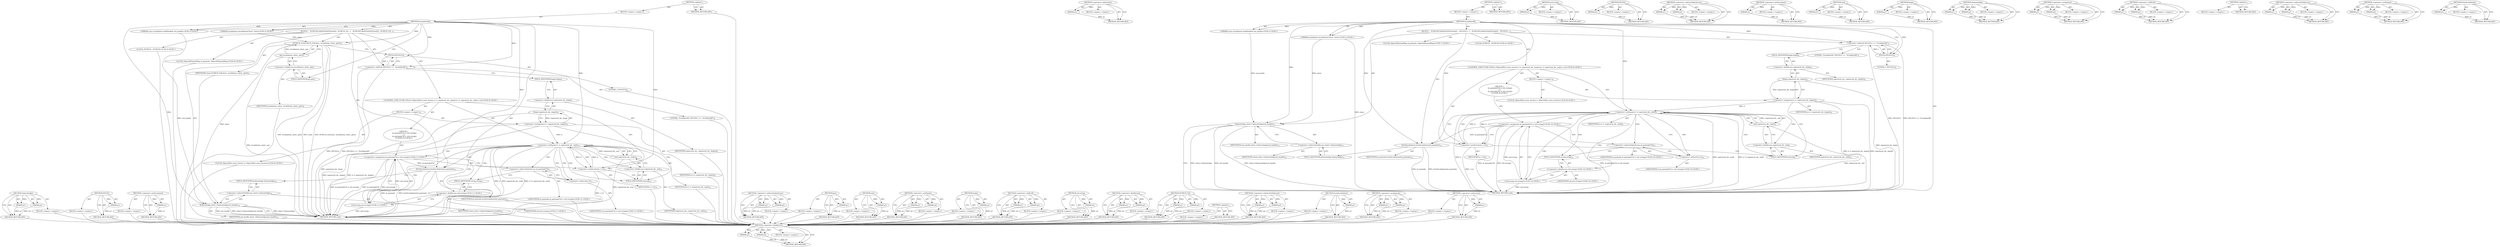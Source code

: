 digraph "&lt;operator&gt;.indirection" {
vulnerable_99 [label=<(METHOD,&lt;operator&gt;.fieldAccess)>];
vulnerable_100 [label=<(PARAM,p1)>];
vulnerable_101 [label=<(PARAM,p2)>];
vulnerable_102 [label=<(BLOCK,&lt;empty&gt;,&lt;empty&gt;)>];
vulnerable_103 [label=<(METHOD_RETURN,ANY)>];
vulnerable_122 [label=<(METHOD,&lt;operator&gt;.indirection)>];
vulnerable_123 [label=<(PARAM,p1)>];
vulnerable_124 [label=<(BLOCK,&lt;empty&gt;,&lt;empty&gt;)>];
vulnerable_125 [label=<(METHOD_RETURN,ANY)>];
vulnerable_6 [label=<(METHOD,&lt;global&gt;)<SUB>1</SUB>>];
vulnerable_7 [label=<(BLOCK,&lt;empty&gt;,&lt;empty&gt;)<SUB>1</SUB>>];
vulnerable_8 [label=<(METHOD,InvalidateAll)<SUB>1</SUB>>];
vulnerable_9 [label="<(PARAM,invalidation::InvalidationClient* client)<SUB>2</SUB>>"];
vulnerable_10 [label="<(PARAM,const invalidation::AckHandle&amp; ack_handle)<SUB>3</SUB>>"];
vulnerable_11 [label=<(BLOCK,{
   DCHECK(CalledOnValidThread());
   DVLOG(1)...,{
   DCHECK(CalledOnValidThread());
   DVLOG(1)...)<SUB>3</SUB>>];
vulnerable_12 [label="<(LOCAL,DCHECK : DCHECK)<SUB>4</SUB>>"];
vulnerable_13 [label=<(&lt;operator&gt;.shiftLeft,DVLOG(1) &lt;&lt; &quot;InvalidateAll&quot;)<SUB>5</SUB>>];
vulnerable_14 [label=<(DVLOG,DVLOG(1))<SUB>5</SUB>>];
vulnerable_15 [label=<(LITERAL,1,DVLOG(1))<SUB>5</SUB>>];
vulnerable_16 [label=<(LITERAL,&quot;InvalidateAll&quot;,DVLOG(1) &lt;&lt; &quot;InvalidateAll&quot;)<SUB>5</SUB>>];
vulnerable_17 [label="<(LOCAL,ObjectIdPayloadMap id_payloads: ObjectIdPayloadMap)<SUB>7</SUB>>"];
vulnerable_18 [label="<(CONTROL_STRUCTURE,FOR,for (ObjectIdSet::const_iterator it = registered_ids_.begin();it != registered_ids_.end();++it))<SUB>8</SUB>>"];
vulnerable_19 [label=<(BLOCK,&lt;empty&gt;,&lt;empty&gt;)<SUB>8</SUB>>];
vulnerable_20 [label="<(LOCAL,ObjectIdSet.const_iterator it: ObjectIdSet.const_iterator)<SUB>8</SUB>>"];
vulnerable_21 [label=<(&lt;operator&gt;.assignment,it = registered_ids_.begin())<SUB>8</SUB>>];
vulnerable_22 [label=<(IDENTIFIER,it,it = registered_ids_.begin())<SUB>8</SUB>>];
vulnerable_23 [label=<(begin,registered_ids_.begin())<SUB>8</SUB>>];
vulnerable_24 [label=<(&lt;operator&gt;.fieldAccess,registered_ids_.begin)<SUB>8</SUB>>];
vulnerable_25 [label=<(IDENTIFIER,registered_ids_,registered_ids_.begin())<SUB>8</SUB>>];
vulnerable_26 [label=<(FIELD_IDENTIFIER,begin,begin)<SUB>8</SUB>>];
vulnerable_27 [label=<(&lt;operator&gt;.notEquals,it != registered_ids_.end())<SUB>9</SUB>>];
vulnerable_28 [label=<(IDENTIFIER,it,it != registered_ids_.end())<SUB>9</SUB>>];
vulnerable_29 [label=<(end,registered_ids_.end())<SUB>9</SUB>>];
vulnerable_30 [label=<(&lt;operator&gt;.fieldAccess,registered_ids_.end)<SUB>9</SUB>>];
vulnerable_31 [label=<(IDENTIFIER,registered_ids_,registered_ids_.end())<SUB>9</SUB>>];
vulnerable_32 [label=<(FIELD_IDENTIFIER,end,end)<SUB>9</SUB>>];
vulnerable_33 [label=<(&lt;operator&gt;.preIncrement,++it)<SUB>9</SUB>>];
vulnerable_34 [label=<(IDENTIFIER,it,++it)<SUB>9</SUB>>];
vulnerable_35 [label="<(BLOCK,{
    id_payloads[*it] = std::string();
  },{
    id_payloads[*it] = std::string();
  })<SUB>9</SUB>>"];
vulnerable_36 [label="<(&lt;operator&gt;.assignment,id_payloads[*it] = std::string())<SUB>10</SUB>>"];
vulnerable_37 [label=<(&lt;operator&gt;.indirectIndexAccess,id_payloads[*it])<SUB>10</SUB>>];
vulnerable_38 [label="<(IDENTIFIER,id_payloads,id_payloads[*it] = std::string())<SUB>10</SUB>>"];
vulnerable_39 [label=<(&lt;operator&gt;.indirection,*it)<SUB>10</SUB>>];
vulnerable_40 [label="<(IDENTIFIER,it,id_payloads[*it] = std::string())<SUB>10</SUB>>"];
vulnerable_41 [label="<(std.string,std::string())<SUB>10</SUB>>"];
vulnerable_42 [label="<(&lt;operator&gt;.fieldAccess,std::string)<SUB>10</SUB>>"];
vulnerable_43 [label="<(IDENTIFIER,std,std::string())<SUB>10</SUB>>"];
vulnerable_44 [label=<(FIELD_IDENTIFIER,string,string)<SUB>10</SUB>>];
vulnerable_45 [label=<(EmitInvalidation,EmitInvalidation(id_payloads))<SUB>12</SUB>>];
vulnerable_46 [label=<(IDENTIFIER,id_payloads,EmitInvalidation(id_payloads))<SUB>12</SUB>>];
vulnerable_47 [label=<(Acknowledge,client-&gt;Acknowledge(ack_handle))<SUB>13</SUB>>];
vulnerable_48 [label=<(&lt;operator&gt;.indirectFieldAccess,client-&gt;Acknowledge)<SUB>13</SUB>>];
vulnerable_49 [label=<(IDENTIFIER,client,client-&gt;Acknowledge(ack_handle))<SUB>13</SUB>>];
vulnerable_50 [label=<(FIELD_IDENTIFIER,Acknowledge,Acknowledge)<SUB>13</SUB>>];
vulnerable_51 [label=<(IDENTIFIER,ack_handle,client-&gt;Acknowledge(ack_handle))<SUB>13</SUB>>];
vulnerable_52 [label=<(METHOD_RETURN,void)<SUB>1</SUB>>];
vulnerable_54 [label=<(METHOD_RETURN,ANY)<SUB>1</SUB>>];
vulnerable_126 [label=<(METHOD,std.string)>];
vulnerable_127 [label=<(PARAM,p1)>];
vulnerable_128 [label=<(BLOCK,&lt;empty&gt;,&lt;empty&gt;)>];
vulnerable_129 [label=<(METHOD_RETURN,ANY)>];
vulnerable_86 [label=<(METHOD,DVLOG)>];
vulnerable_87 [label=<(PARAM,p1)>];
vulnerable_88 [label=<(BLOCK,&lt;empty&gt;,&lt;empty&gt;)>];
vulnerable_89 [label=<(METHOD_RETURN,ANY)>];
vulnerable_117 [label=<(METHOD,&lt;operator&gt;.indirectIndexAccess)>];
vulnerable_118 [label=<(PARAM,p1)>];
vulnerable_119 [label=<(PARAM,p2)>];
vulnerable_120 [label=<(BLOCK,&lt;empty&gt;,&lt;empty&gt;)>];
vulnerable_121 [label=<(METHOD_RETURN,ANY)>];
vulnerable_113 [label=<(METHOD,&lt;operator&gt;.preIncrement)>];
vulnerable_114 [label=<(PARAM,p1)>];
vulnerable_115 [label=<(BLOCK,&lt;empty&gt;,&lt;empty&gt;)>];
vulnerable_116 [label=<(METHOD_RETURN,ANY)>];
vulnerable_109 [label=<(METHOD,end)>];
vulnerable_110 [label=<(PARAM,p1)>];
vulnerable_111 [label=<(BLOCK,&lt;empty&gt;,&lt;empty&gt;)>];
vulnerable_112 [label=<(METHOD_RETURN,ANY)>];
vulnerable_95 [label=<(METHOD,begin)>];
vulnerable_96 [label=<(PARAM,p1)>];
vulnerable_97 [label=<(BLOCK,&lt;empty&gt;,&lt;empty&gt;)>];
vulnerable_98 [label=<(METHOD_RETURN,ANY)>];
vulnerable_134 [label=<(METHOD,Acknowledge)>];
vulnerable_135 [label=<(PARAM,p1)>];
vulnerable_136 [label=<(PARAM,p2)>];
vulnerable_137 [label=<(BLOCK,&lt;empty&gt;,&lt;empty&gt;)>];
vulnerable_138 [label=<(METHOD_RETURN,ANY)>];
vulnerable_90 [label=<(METHOD,&lt;operator&gt;.assignment)>];
vulnerable_91 [label=<(PARAM,p1)>];
vulnerable_92 [label=<(PARAM,p2)>];
vulnerable_93 [label=<(BLOCK,&lt;empty&gt;,&lt;empty&gt;)>];
vulnerable_94 [label=<(METHOD_RETURN,ANY)>];
vulnerable_81 [label=<(METHOD,&lt;operator&gt;.shiftLeft)>];
vulnerable_82 [label=<(PARAM,p1)>];
vulnerable_83 [label=<(PARAM,p2)>];
vulnerable_84 [label=<(BLOCK,&lt;empty&gt;,&lt;empty&gt;)>];
vulnerable_85 [label=<(METHOD_RETURN,ANY)>];
vulnerable_75 [label=<(METHOD,&lt;global&gt;)<SUB>1</SUB>>];
vulnerable_76 [label=<(BLOCK,&lt;empty&gt;,&lt;empty&gt;)>];
vulnerable_77 [label=<(METHOD_RETURN,ANY)>];
vulnerable_139 [label=<(METHOD,&lt;operator&gt;.indirectFieldAccess)>];
vulnerable_140 [label=<(PARAM,p1)>];
vulnerable_141 [label=<(PARAM,p2)>];
vulnerable_142 [label=<(BLOCK,&lt;empty&gt;,&lt;empty&gt;)>];
vulnerable_143 [label=<(METHOD_RETURN,ANY)>];
vulnerable_104 [label=<(METHOD,&lt;operator&gt;.notEquals)>];
vulnerable_105 [label=<(PARAM,p1)>];
vulnerable_106 [label=<(PARAM,p2)>];
vulnerable_107 [label=<(BLOCK,&lt;empty&gt;,&lt;empty&gt;)>];
vulnerable_108 [label=<(METHOD_RETURN,ANY)>];
vulnerable_130 [label=<(METHOD,EmitInvalidation)>];
vulnerable_131 [label=<(PARAM,p1)>];
vulnerable_132 [label=<(BLOCK,&lt;empty&gt;,&lt;empty&gt;)>];
vulnerable_133 [label=<(METHOD_RETURN,ANY)>];
fixed_149 [label=<(METHOD,Acknowledge)>];
fixed_150 [label=<(PARAM,p1)>];
fixed_151 [label=<(PARAM,p2)>];
fixed_152 [label=<(BLOCK,&lt;empty&gt;,&lt;empty&gt;)>];
fixed_153 [label=<(METHOD_RETURN,ANY)>];
fixed_106 [label=<(METHOD,DVLOG)>];
fixed_107 [label=<(PARAM,p1)>];
fixed_108 [label=<(BLOCK,&lt;empty&gt;,&lt;empty&gt;)>];
fixed_109 [label=<(METHOD_RETURN,ANY)>];
fixed_128 [label=<(METHOD,&lt;operator&gt;.preIncrement)>];
fixed_129 [label=<(PARAM,p1)>];
fixed_130 [label=<(BLOCK,&lt;empty&gt;,&lt;empty&gt;)>];
fixed_131 [label=<(METHOD_RETURN,ANY)>];
fixed_6 [label=<(METHOD,&lt;global&gt;)<SUB>1</SUB>>];
fixed_7 [label=<(BLOCK,&lt;empty&gt;,&lt;empty&gt;)<SUB>1</SUB>>];
fixed_8 [label=<(METHOD,InvalidateAll)<SUB>1</SUB>>];
fixed_9 [label="<(PARAM,invalidation::InvalidationClient* client)<SUB>2</SUB>>"];
fixed_10 [label="<(PARAM,const invalidation::AckHandle&amp; ack_handle)<SUB>3</SUB>>"];
fixed_11 [label=<(BLOCK,{
   DCHECK(CalledOnValidThread());
  DCHECK_EQ...,{
   DCHECK(CalledOnValidThread());
  DCHECK_EQ...)<SUB>3</SUB>>];
fixed_12 [label="<(LOCAL,DCHECK : DCHECK)<SUB>4</SUB>>"];
fixed_13 [label=<(DCHECK_EQ,DCHECK_EQ(client, invalidation_client_.get()))<SUB>5</SUB>>];
fixed_14 [label=<(IDENTIFIER,client,DCHECK_EQ(client, invalidation_client_.get()))<SUB>5</SUB>>];
fixed_15 [label=<(get,invalidation_client_.get())<SUB>5</SUB>>];
fixed_16 [label=<(&lt;operator&gt;.fieldAccess,invalidation_client_.get)<SUB>5</SUB>>];
fixed_17 [label=<(IDENTIFIER,invalidation_client_,invalidation_client_.get())<SUB>5</SUB>>];
fixed_18 [label=<(FIELD_IDENTIFIER,get,get)<SUB>5</SUB>>];
fixed_19 [label=<(&lt;operator&gt;.shiftLeft,DVLOG(1) &lt;&lt; &quot;InvalidateAll&quot;)<SUB>6</SUB>>];
fixed_20 [label=<(DVLOG,DVLOG(1))<SUB>6</SUB>>];
fixed_21 [label=<(LITERAL,1,DVLOG(1))<SUB>6</SUB>>];
fixed_22 [label=<(LITERAL,&quot;InvalidateAll&quot;,DVLOG(1) &lt;&lt; &quot;InvalidateAll&quot;)<SUB>6</SUB>>];
fixed_23 [label="<(LOCAL,ObjectIdPayloadMap id_payloads: ObjectIdPayloadMap)<SUB>8</SUB>>"];
fixed_24 [label="<(CONTROL_STRUCTURE,FOR,for (ObjectIdSet::const_iterator it = registered_ids_.begin();it != registered_ids_.end();++it))<SUB>9</SUB>>"];
fixed_25 [label=<(BLOCK,&lt;empty&gt;,&lt;empty&gt;)<SUB>9</SUB>>];
fixed_26 [label="<(LOCAL,ObjectIdSet.const_iterator it: ObjectIdSet.const_iterator)<SUB>9</SUB>>"];
fixed_27 [label=<(&lt;operator&gt;.assignment,it = registered_ids_.begin())<SUB>9</SUB>>];
fixed_28 [label=<(IDENTIFIER,it,it = registered_ids_.begin())<SUB>9</SUB>>];
fixed_29 [label=<(begin,registered_ids_.begin())<SUB>9</SUB>>];
fixed_30 [label=<(&lt;operator&gt;.fieldAccess,registered_ids_.begin)<SUB>9</SUB>>];
fixed_31 [label=<(IDENTIFIER,registered_ids_,registered_ids_.begin())<SUB>9</SUB>>];
fixed_32 [label=<(FIELD_IDENTIFIER,begin,begin)<SUB>9</SUB>>];
fixed_33 [label=<(&lt;operator&gt;.notEquals,it != registered_ids_.end())<SUB>10</SUB>>];
fixed_34 [label=<(IDENTIFIER,it,it != registered_ids_.end())<SUB>10</SUB>>];
fixed_35 [label=<(end,registered_ids_.end())<SUB>10</SUB>>];
fixed_36 [label=<(&lt;operator&gt;.fieldAccess,registered_ids_.end)<SUB>10</SUB>>];
fixed_37 [label=<(IDENTIFIER,registered_ids_,registered_ids_.end())<SUB>10</SUB>>];
fixed_38 [label=<(FIELD_IDENTIFIER,end,end)<SUB>10</SUB>>];
fixed_39 [label=<(&lt;operator&gt;.preIncrement,++it)<SUB>10</SUB>>];
fixed_40 [label=<(IDENTIFIER,it,++it)<SUB>10</SUB>>];
fixed_41 [label="<(BLOCK,{
    id_payloads[*it] = std::string();
  },{
    id_payloads[*it] = std::string();
  })<SUB>10</SUB>>"];
fixed_42 [label="<(&lt;operator&gt;.assignment,id_payloads[*it] = std::string())<SUB>11</SUB>>"];
fixed_43 [label=<(&lt;operator&gt;.indirectIndexAccess,id_payloads[*it])<SUB>11</SUB>>];
fixed_44 [label="<(IDENTIFIER,id_payloads,id_payloads[*it] = std::string())<SUB>11</SUB>>"];
fixed_45 [label=<(&lt;operator&gt;.indirection,*it)<SUB>11</SUB>>];
fixed_46 [label="<(IDENTIFIER,it,id_payloads[*it] = std::string())<SUB>11</SUB>>"];
fixed_47 [label="<(std.string,std::string())<SUB>11</SUB>>"];
fixed_48 [label="<(&lt;operator&gt;.fieldAccess,std::string)<SUB>11</SUB>>"];
fixed_49 [label="<(IDENTIFIER,std,std::string())<SUB>11</SUB>>"];
fixed_50 [label=<(FIELD_IDENTIFIER,string,string)<SUB>11</SUB>>];
fixed_51 [label=<(EmitInvalidation,EmitInvalidation(id_payloads))<SUB>13</SUB>>];
fixed_52 [label=<(IDENTIFIER,id_payloads,EmitInvalidation(id_payloads))<SUB>13</SUB>>];
fixed_53 [label=<(Acknowledge,client-&gt;Acknowledge(ack_handle))<SUB>14</SUB>>];
fixed_54 [label=<(&lt;operator&gt;.indirectFieldAccess,client-&gt;Acknowledge)<SUB>14</SUB>>];
fixed_55 [label=<(IDENTIFIER,client,client-&gt;Acknowledge(ack_handle))<SUB>14</SUB>>];
fixed_56 [label=<(FIELD_IDENTIFIER,Acknowledge,Acknowledge)<SUB>14</SUB>>];
fixed_57 [label=<(IDENTIFIER,ack_handle,client-&gt;Acknowledge(ack_handle))<SUB>14</SUB>>];
fixed_58 [label=<(METHOD_RETURN,void)<SUB>1</SUB>>];
fixed_60 [label=<(METHOD_RETURN,ANY)<SUB>1</SUB>>];
fixed_132 [label=<(METHOD,&lt;operator&gt;.indirectIndexAccess)>];
fixed_133 [label=<(PARAM,p1)>];
fixed_134 [label=<(PARAM,p2)>];
fixed_135 [label=<(BLOCK,&lt;empty&gt;,&lt;empty&gt;)>];
fixed_136 [label=<(METHOD_RETURN,ANY)>];
fixed_92 [label=<(METHOD,get)>];
fixed_93 [label=<(PARAM,p1)>];
fixed_94 [label=<(BLOCK,&lt;empty&gt;,&lt;empty&gt;)>];
fixed_95 [label=<(METHOD_RETURN,ANY)>];
fixed_124 [label=<(METHOD,end)>];
fixed_125 [label=<(PARAM,p1)>];
fixed_126 [label=<(BLOCK,&lt;empty&gt;,&lt;empty&gt;)>];
fixed_127 [label=<(METHOD_RETURN,ANY)>];
fixed_119 [label=<(METHOD,&lt;operator&gt;.notEquals)>];
fixed_120 [label=<(PARAM,p1)>];
fixed_121 [label=<(PARAM,p2)>];
fixed_122 [label=<(BLOCK,&lt;empty&gt;,&lt;empty&gt;)>];
fixed_123 [label=<(METHOD_RETURN,ANY)>];
fixed_115 [label=<(METHOD,begin)>];
fixed_116 [label=<(PARAM,p1)>];
fixed_117 [label=<(BLOCK,&lt;empty&gt;,&lt;empty&gt;)>];
fixed_118 [label=<(METHOD_RETURN,ANY)>];
fixed_101 [label=<(METHOD,&lt;operator&gt;.shiftLeft)>];
fixed_102 [label=<(PARAM,p1)>];
fixed_103 [label=<(PARAM,p2)>];
fixed_104 [label=<(BLOCK,&lt;empty&gt;,&lt;empty&gt;)>];
fixed_105 [label=<(METHOD_RETURN,ANY)>];
fixed_141 [label=<(METHOD,std.string)>];
fixed_142 [label=<(PARAM,p1)>];
fixed_143 [label=<(BLOCK,&lt;empty&gt;,&lt;empty&gt;)>];
fixed_144 [label=<(METHOD_RETURN,ANY)>];
fixed_96 [label=<(METHOD,&lt;operator&gt;.fieldAccess)>];
fixed_97 [label=<(PARAM,p1)>];
fixed_98 [label=<(PARAM,p2)>];
fixed_99 [label=<(BLOCK,&lt;empty&gt;,&lt;empty&gt;)>];
fixed_100 [label=<(METHOD_RETURN,ANY)>];
fixed_87 [label=<(METHOD,DCHECK_EQ)>];
fixed_88 [label=<(PARAM,p1)>];
fixed_89 [label=<(PARAM,p2)>];
fixed_90 [label=<(BLOCK,&lt;empty&gt;,&lt;empty&gt;)>];
fixed_91 [label=<(METHOD_RETURN,ANY)>];
fixed_81 [label=<(METHOD,&lt;global&gt;)<SUB>1</SUB>>];
fixed_82 [label=<(BLOCK,&lt;empty&gt;,&lt;empty&gt;)>];
fixed_83 [label=<(METHOD_RETURN,ANY)>];
fixed_154 [label=<(METHOD,&lt;operator&gt;.indirectFieldAccess)>];
fixed_155 [label=<(PARAM,p1)>];
fixed_156 [label=<(PARAM,p2)>];
fixed_157 [label=<(BLOCK,&lt;empty&gt;,&lt;empty&gt;)>];
fixed_158 [label=<(METHOD_RETURN,ANY)>];
fixed_145 [label=<(METHOD,EmitInvalidation)>];
fixed_146 [label=<(PARAM,p1)>];
fixed_147 [label=<(BLOCK,&lt;empty&gt;,&lt;empty&gt;)>];
fixed_148 [label=<(METHOD_RETURN,ANY)>];
fixed_110 [label=<(METHOD,&lt;operator&gt;.assignment)>];
fixed_111 [label=<(PARAM,p1)>];
fixed_112 [label=<(PARAM,p2)>];
fixed_113 [label=<(BLOCK,&lt;empty&gt;,&lt;empty&gt;)>];
fixed_114 [label=<(METHOD_RETURN,ANY)>];
fixed_137 [label=<(METHOD,&lt;operator&gt;.indirection)>];
fixed_138 [label=<(PARAM,p1)>];
fixed_139 [label=<(BLOCK,&lt;empty&gt;,&lt;empty&gt;)>];
fixed_140 [label=<(METHOD_RETURN,ANY)>];
vulnerable_99 -> vulnerable_100  [key=0, label="AST: "];
vulnerable_99 -> vulnerable_100  [key=1, label="DDG: "];
vulnerable_99 -> vulnerable_102  [key=0, label="AST: "];
vulnerable_99 -> vulnerable_101  [key=0, label="AST: "];
vulnerable_99 -> vulnerable_101  [key=1, label="DDG: "];
vulnerable_99 -> vulnerable_103  [key=0, label="AST: "];
vulnerable_99 -> vulnerable_103  [key=1, label="CFG: "];
vulnerable_100 -> vulnerable_103  [key=0, label="DDG: p1"];
vulnerable_101 -> vulnerable_103  [key=0, label="DDG: p2"];
vulnerable_122 -> vulnerable_123  [key=0, label="AST: "];
vulnerable_122 -> vulnerable_123  [key=1, label="DDG: "];
vulnerable_122 -> vulnerable_124  [key=0, label="AST: "];
vulnerable_122 -> vulnerable_125  [key=0, label="AST: "];
vulnerable_122 -> vulnerable_125  [key=1, label="CFG: "];
vulnerable_123 -> vulnerable_125  [key=0, label="DDG: p1"];
vulnerable_6 -> vulnerable_7  [key=0, label="AST: "];
vulnerable_6 -> vulnerable_54  [key=0, label="AST: "];
vulnerable_6 -> vulnerable_54  [key=1, label="CFG: "];
vulnerable_7 -> vulnerable_8  [key=0, label="AST: "];
vulnerable_8 -> vulnerable_9  [key=0, label="AST: "];
vulnerable_8 -> vulnerable_9  [key=1, label="DDG: "];
vulnerable_8 -> vulnerable_10  [key=0, label="AST: "];
vulnerable_8 -> vulnerable_10  [key=1, label="DDG: "];
vulnerable_8 -> vulnerable_11  [key=0, label="AST: "];
vulnerable_8 -> vulnerable_52  [key=0, label="AST: "];
vulnerable_8 -> vulnerable_14  [key=0, label="CFG: "];
vulnerable_8 -> vulnerable_14  [key=1, label="DDG: "];
vulnerable_8 -> vulnerable_13  [key=0, label="DDG: "];
vulnerable_8 -> vulnerable_45  [key=0, label="DDG: "];
vulnerable_8 -> vulnerable_47  [key=0, label="DDG: "];
vulnerable_8 -> vulnerable_27  [key=0, label="DDG: "];
vulnerable_8 -> vulnerable_33  [key=0, label="DDG: "];
vulnerable_9 -> vulnerable_52  [key=0, label="DDG: client"];
vulnerable_9 -> vulnerable_47  [key=0, label="DDG: client"];
vulnerable_10 -> vulnerable_47  [key=0, label="DDG: ack_handle"];
vulnerable_11 -> vulnerable_12  [key=0, label="AST: "];
vulnerable_11 -> vulnerable_13  [key=0, label="AST: "];
vulnerable_11 -> vulnerable_17  [key=0, label="AST: "];
vulnerable_11 -> vulnerable_18  [key=0, label="AST: "];
vulnerable_11 -> vulnerable_45  [key=0, label="AST: "];
vulnerable_11 -> vulnerable_47  [key=0, label="AST: "];
vulnerable_13 -> vulnerable_14  [key=0, label="AST: "];
vulnerable_13 -> vulnerable_16  [key=0, label="AST: "];
vulnerable_13 -> vulnerable_26  [key=0, label="CFG: "];
vulnerable_13 -> vulnerable_52  [key=0, label="DDG: DVLOG(1)"];
vulnerable_13 -> vulnerable_52  [key=1, label="DDG: DVLOG(1) &lt;&lt; &quot;InvalidateAll&quot;"];
vulnerable_14 -> vulnerable_15  [key=0, label="AST: "];
vulnerable_14 -> vulnerable_13  [key=0, label="CFG: "];
vulnerable_14 -> vulnerable_13  [key=1, label="DDG: 1"];
vulnerable_18 -> vulnerable_19  [key=0, label="AST: "];
vulnerable_18 -> vulnerable_27  [key=0, label="AST: "];
vulnerable_18 -> vulnerable_33  [key=0, label="AST: "];
vulnerable_18 -> vulnerable_35  [key=0, label="AST: "];
vulnerable_19 -> vulnerable_20  [key=0, label="AST: "];
vulnerable_19 -> vulnerable_21  [key=0, label="AST: "];
vulnerable_21 -> vulnerable_22  [key=0, label="AST: "];
vulnerable_21 -> vulnerable_23  [key=0, label="AST: "];
vulnerable_21 -> vulnerable_32  [key=0, label="CFG: "];
vulnerable_21 -> vulnerable_52  [key=0, label="DDG: registered_ids_.begin()"];
vulnerable_21 -> vulnerable_52  [key=1, label="DDG: it = registered_ids_.begin()"];
vulnerable_21 -> vulnerable_27  [key=0, label="DDG: it"];
vulnerable_23 -> vulnerable_24  [key=0, label="AST: "];
vulnerable_23 -> vulnerable_21  [key=0, label="CFG: "];
vulnerable_23 -> vulnerable_21  [key=1, label="DDG: registered_ids_.begin"];
vulnerable_23 -> vulnerable_52  [key=0, label="DDG: registered_ids_.begin"];
vulnerable_24 -> vulnerable_25  [key=0, label="AST: "];
vulnerable_24 -> vulnerable_26  [key=0, label="AST: "];
vulnerable_24 -> vulnerable_23  [key=0, label="CFG: "];
vulnerable_26 -> vulnerable_24  [key=0, label="CFG: "];
vulnerable_27 -> vulnerable_28  [key=0, label="AST: "];
vulnerable_27 -> vulnerable_29  [key=0, label="AST: "];
vulnerable_27 -> vulnerable_29  [key=1, label="CDG: "];
vulnerable_27 -> vulnerable_39  [key=0, label="CFG: "];
vulnerable_27 -> vulnerable_39  [key=1, label="CDG: "];
vulnerable_27 -> vulnerable_45  [key=0, label="CFG: "];
vulnerable_27 -> vulnerable_52  [key=0, label="DDG: it"];
vulnerable_27 -> vulnerable_52  [key=1, label="DDG: registered_ids_.end()"];
vulnerable_27 -> vulnerable_52  [key=2, label="DDG: it != registered_ids_.end()"];
vulnerable_27 -> vulnerable_33  [key=0, label="DDG: it"];
vulnerable_27 -> vulnerable_33  [key=1, label="CDG: "];
vulnerable_27 -> vulnerable_30  [key=0, label="CDG: "];
vulnerable_27 -> vulnerable_32  [key=0, label="CDG: "];
vulnerable_27 -> vulnerable_42  [key=0, label="CDG: "];
vulnerable_27 -> vulnerable_36  [key=0, label="CDG: "];
vulnerable_27 -> vulnerable_44  [key=0, label="CDG: "];
vulnerable_27 -> vulnerable_37  [key=0, label="CDG: "];
vulnerable_27 -> vulnerable_41  [key=0, label="CDG: "];
vulnerable_27 -> vulnerable_27  [key=0, label="CDG: "];
vulnerable_29 -> vulnerable_30  [key=0, label="AST: "];
vulnerable_29 -> vulnerable_27  [key=0, label="CFG: "];
vulnerable_29 -> vulnerable_27  [key=1, label="DDG: registered_ids_.end"];
vulnerable_29 -> vulnerable_52  [key=0, label="DDG: registered_ids_.end"];
vulnerable_30 -> vulnerable_31  [key=0, label="AST: "];
vulnerable_30 -> vulnerable_32  [key=0, label="AST: "];
vulnerable_30 -> vulnerable_29  [key=0, label="CFG: "];
vulnerable_32 -> vulnerable_30  [key=0, label="CFG: "];
vulnerable_33 -> vulnerable_34  [key=0, label="AST: "];
vulnerable_33 -> vulnerable_32  [key=0, label="CFG: "];
vulnerable_33 -> vulnerable_52  [key=0, label="DDG: ++it"];
vulnerable_33 -> vulnerable_27  [key=0, label="DDG: it"];
vulnerable_35 -> vulnerable_36  [key=0, label="AST: "];
vulnerable_36 -> vulnerable_37  [key=0, label="AST: "];
vulnerable_36 -> vulnerable_41  [key=0, label="AST: "];
vulnerable_36 -> vulnerable_33  [key=0, label="CFG: "];
vulnerable_36 -> vulnerable_52  [key=0, label="DDG: id_payloads[*it]"];
vulnerable_36 -> vulnerable_52  [key=1, label="DDG: std::string()"];
vulnerable_36 -> vulnerable_52  [key=2, label="DDG: id_payloads[*it] = std::string()"];
vulnerable_36 -> vulnerable_45  [key=0, label="DDG: id_payloads[*it]"];
vulnerable_37 -> vulnerable_38  [key=0, label="AST: "];
vulnerable_37 -> vulnerable_39  [key=0, label="AST: "];
vulnerable_37 -> vulnerable_44  [key=0, label="CFG: "];
vulnerable_39 -> vulnerable_40  [key=0, label="AST: "];
vulnerable_39 -> vulnerable_37  [key=0, label="CFG: "];
vulnerable_41 -> vulnerable_42  [key=0, label="AST: "];
vulnerable_41 -> vulnerable_36  [key=0, label="CFG: "];
vulnerable_41 -> vulnerable_36  [key=1, label="DDG: std::string"];
vulnerable_41 -> vulnerable_52  [key=0, label="DDG: std::string"];
vulnerable_42 -> vulnerable_43  [key=0, label="AST: "];
vulnerable_42 -> vulnerable_44  [key=0, label="AST: "];
vulnerable_42 -> vulnerable_41  [key=0, label="CFG: "];
vulnerable_44 -> vulnerable_42  [key=0, label="CFG: "];
vulnerable_45 -> vulnerable_46  [key=0, label="AST: "];
vulnerable_45 -> vulnerable_50  [key=0, label="CFG: "];
vulnerable_45 -> vulnerable_52  [key=0, label="DDG: id_payloads"];
vulnerable_45 -> vulnerable_52  [key=1, label="DDG: EmitInvalidation(id_payloads)"];
vulnerable_47 -> vulnerable_48  [key=0, label="AST: "];
vulnerable_47 -> vulnerable_51  [key=0, label="AST: "];
vulnerable_47 -> vulnerable_52  [key=0, label="CFG: "];
vulnerable_47 -> vulnerable_52  [key=1, label="DDG: client-&gt;Acknowledge"];
vulnerable_47 -> vulnerable_52  [key=2, label="DDG: ack_handle"];
vulnerable_47 -> vulnerable_52  [key=3, label="DDG: client-&gt;Acknowledge(ack_handle)"];
vulnerable_48 -> vulnerable_49  [key=0, label="AST: "];
vulnerable_48 -> vulnerable_50  [key=0, label="AST: "];
vulnerable_48 -> vulnerable_47  [key=0, label="CFG: "];
vulnerable_50 -> vulnerable_48  [key=0, label="CFG: "];
vulnerable_126 -> vulnerable_127  [key=0, label="AST: "];
vulnerable_126 -> vulnerable_127  [key=1, label="DDG: "];
vulnerable_126 -> vulnerable_128  [key=0, label="AST: "];
vulnerable_126 -> vulnerable_129  [key=0, label="AST: "];
vulnerable_126 -> vulnerable_129  [key=1, label="CFG: "];
vulnerable_127 -> vulnerable_129  [key=0, label="DDG: p1"];
vulnerable_86 -> vulnerable_87  [key=0, label="AST: "];
vulnerable_86 -> vulnerable_87  [key=1, label="DDG: "];
vulnerable_86 -> vulnerable_88  [key=0, label="AST: "];
vulnerable_86 -> vulnerable_89  [key=0, label="AST: "];
vulnerable_86 -> vulnerable_89  [key=1, label="CFG: "];
vulnerable_87 -> vulnerable_89  [key=0, label="DDG: p1"];
vulnerable_117 -> vulnerable_118  [key=0, label="AST: "];
vulnerable_117 -> vulnerable_118  [key=1, label="DDG: "];
vulnerable_117 -> vulnerable_120  [key=0, label="AST: "];
vulnerable_117 -> vulnerable_119  [key=0, label="AST: "];
vulnerable_117 -> vulnerable_119  [key=1, label="DDG: "];
vulnerable_117 -> vulnerable_121  [key=0, label="AST: "];
vulnerable_117 -> vulnerable_121  [key=1, label="CFG: "];
vulnerable_118 -> vulnerable_121  [key=0, label="DDG: p1"];
vulnerable_119 -> vulnerable_121  [key=0, label="DDG: p2"];
vulnerable_113 -> vulnerable_114  [key=0, label="AST: "];
vulnerable_113 -> vulnerable_114  [key=1, label="DDG: "];
vulnerable_113 -> vulnerable_115  [key=0, label="AST: "];
vulnerable_113 -> vulnerable_116  [key=0, label="AST: "];
vulnerable_113 -> vulnerable_116  [key=1, label="CFG: "];
vulnerable_114 -> vulnerable_116  [key=0, label="DDG: p1"];
vulnerable_109 -> vulnerable_110  [key=0, label="AST: "];
vulnerable_109 -> vulnerable_110  [key=1, label="DDG: "];
vulnerable_109 -> vulnerable_111  [key=0, label="AST: "];
vulnerable_109 -> vulnerable_112  [key=0, label="AST: "];
vulnerable_109 -> vulnerable_112  [key=1, label="CFG: "];
vulnerable_110 -> vulnerable_112  [key=0, label="DDG: p1"];
vulnerable_95 -> vulnerable_96  [key=0, label="AST: "];
vulnerable_95 -> vulnerable_96  [key=1, label="DDG: "];
vulnerable_95 -> vulnerable_97  [key=0, label="AST: "];
vulnerable_95 -> vulnerable_98  [key=0, label="AST: "];
vulnerable_95 -> vulnerable_98  [key=1, label="CFG: "];
vulnerable_96 -> vulnerable_98  [key=0, label="DDG: p1"];
vulnerable_134 -> vulnerable_135  [key=0, label="AST: "];
vulnerable_134 -> vulnerable_135  [key=1, label="DDG: "];
vulnerable_134 -> vulnerable_137  [key=0, label="AST: "];
vulnerable_134 -> vulnerable_136  [key=0, label="AST: "];
vulnerable_134 -> vulnerable_136  [key=1, label="DDG: "];
vulnerable_134 -> vulnerable_138  [key=0, label="AST: "];
vulnerable_134 -> vulnerable_138  [key=1, label="CFG: "];
vulnerable_135 -> vulnerable_138  [key=0, label="DDG: p1"];
vulnerable_136 -> vulnerable_138  [key=0, label="DDG: p2"];
vulnerable_90 -> vulnerable_91  [key=0, label="AST: "];
vulnerable_90 -> vulnerable_91  [key=1, label="DDG: "];
vulnerable_90 -> vulnerable_93  [key=0, label="AST: "];
vulnerable_90 -> vulnerable_92  [key=0, label="AST: "];
vulnerable_90 -> vulnerable_92  [key=1, label="DDG: "];
vulnerable_90 -> vulnerable_94  [key=0, label="AST: "];
vulnerable_90 -> vulnerable_94  [key=1, label="CFG: "];
vulnerable_91 -> vulnerable_94  [key=0, label="DDG: p1"];
vulnerable_92 -> vulnerable_94  [key=0, label="DDG: p2"];
vulnerable_81 -> vulnerable_82  [key=0, label="AST: "];
vulnerable_81 -> vulnerable_82  [key=1, label="DDG: "];
vulnerable_81 -> vulnerable_84  [key=0, label="AST: "];
vulnerable_81 -> vulnerable_83  [key=0, label="AST: "];
vulnerable_81 -> vulnerable_83  [key=1, label="DDG: "];
vulnerable_81 -> vulnerable_85  [key=0, label="AST: "];
vulnerable_81 -> vulnerable_85  [key=1, label="CFG: "];
vulnerable_82 -> vulnerable_85  [key=0, label="DDG: p1"];
vulnerable_83 -> vulnerable_85  [key=0, label="DDG: p2"];
vulnerable_75 -> vulnerable_76  [key=0, label="AST: "];
vulnerable_75 -> vulnerable_77  [key=0, label="AST: "];
vulnerable_75 -> vulnerable_77  [key=1, label="CFG: "];
vulnerable_139 -> vulnerable_140  [key=0, label="AST: "];
vulnerable_139 -> vulnerable_140  [key=1, label="DDG: "];
vulnerable_139 -> vulnerable_142  [key=0, label="AST: "];
vulnerable_139 -> vulnerable_141  [key=0, label="AST: "];
vulnerable_139 -> vulnerable_141  [key=1, label="DDG: "];
vulnerable_139 -> vulnerable_143  [key=0, label="AST: "];
vulnerable_139 -> vulnerable_143  [key=1, label="CFG: "];
vulnerable_140 -> vulnerable_143  [key=0, label="DDG: p1"];
vulnerable_141 -> vulnerable_143  [key=0, label="DDG: p2"];
vulnerable_104 -> vulnerable_105  [key=0, label="AST: "];
vulnerable_104 -> vulnerable_105  [key=1, label="DDG: "];
vulnerable_104 -> vulnerable_107  [key=0, label="AST: "];
vulnerable_104 -> vulnerable_106  [key=0, label="AST: "];
vulnerable_104 -> vulnerable_106  [key=1, label="DDG: "];
vulnerable_104 -> vulnerable_108  [key=0, label="AST: "];
vulnerable_104 -> vulnerable_108  [key=1, label="CFG: "];
vulnerable_105 -> vulnerable_108  [key=0, label="DDG: p1"];
vulnerable_106 -> vulnerable_108  [key=0, label="DDG: p2"];
vulnerable_130 -> vulnerable_131  [key=0, label="AST: "];
vulnerable_130 -> vulnerable_131  [key=1, label="DDG: "];
vulnerable_130 -> vulnerable_132  [key=0, label="AST: "];
vulnerable_130 -> vulnerable_133  [key=0, label="AST: "];
vulnerable_130 -> vulnerable_133  [key=1, label="CFG: "];
vulnerable_131 -> vulnerable_133  [key=0, label="DDG: p1"];
fixed_149 -> fixed_150  [key=0, label="AST: "];
fixed_149 -> fixed_150  [key=1, label="DDG: "];
fixed_149 -> fixed_152  [key=0, label="AST: "];
fixed_149 -> fixed_151  [key=0, label="AST: "];
fixed_149 -> fixed_151  [key=1, label="DDG: "];
fixed_149 -> fixed_153  [key=0, label="AST: "];
fixed_149 -> fixed_153  [key=1, label="CFG: "];
fixed_150 -> fixed_153  [key=0, label="DDG: p1"];
fixed_151 -> fixed_153  [key=0, label="DDG: p2"];
fixed_152 -> vulnerable_99  [key=0];
fixed_153 -> vulnerable_99  [key=0];
fixed_106 -> fixed_107  [key=0, label="AST: "];
fixed_106 -> fixed_107  [key=1, label="DDG: "];
fixed_106 -> fixed_108  [key=0, label="AST: "];
fixed_106 -> fixed_109  [key=0, label="AST: "];
fixed_106 -> fixed_109  [key=1, label="CFG: "];
fixed_107 -> fixed_109  [key=0, label="DDG: p1"];
fixed_108 -> vulnerable_99  [key=0];
fixed_109 -> vulnerable_99  [key=0];
fixed_128 -> fixed_129  [key=0, label="AST: "];
fixed_128 -> fixed_129  [key=1, label="DDG: "];
fixed_128 -> fixed_130  [key=0, label="AST: "];
fixed_128 -> fixed_131  [key=0, label="AST: "];
fixed_128 -> fixed_131  [key=1, label="CFG: "];
fixed_129 -> fixed_131  [key=0, label="DDG: p1"];
fixed_130 -> vulnerable_99  [key=0];
fixed_131 -> vulnerable_99  [key=0];
fixed_6 -> fixed_7  [key=0, label="AST: "];
fixed_6 -> fixed_60  [key=0, label="AST: "];
fixed_6 -> fixed_60  [key=1, label="CFG: "];
fixed_7 -> fixed_8  [key=0, label="AST: "];
fixed_8 -> fixed_9  [key=0, label="AST: "];
fixed_8 -> fixed_9  [key=1, label="DDG: "];
fixed_8 -> fixed_10  [key=0, label="AST: "];
fixed_8 -> fixed_10  [key=1, label="DDG: "];
fixed_8 -> fixed_11  [key=0, label="AST: "];
fixed_8 -> fixed_58  [key=0, label="AST: "];
fixed_8 -> fixed_18  [key=0, label="CFG: "];
fixed_8 -> fixed_13  [key=0, label="DDG: "];
fixed_8 -> fixed_19  [key=0, label="DDG: "];
fixed_8 -> fixed_51  [key=0, label="DDG: "];
fixed_8 -> fixed_53  [key=0, label="DDG: "];
fixed_8 -> fixed_20  [key=0, label="DDG: "];
fixed_8 -> fixed_33  [key=0, label="DDG: "];
fixed_8 -> fixed_39  [key=0, label="DDG: "];
fixed_9 -> fixed_13  [key=0, label="DDG: client"];
fixed_10 -> fixed_53  [key=0, label="DDG: ack_handle"];
fixed_11 -> fixed_12  [key=0, label="AST: "];
fixed_11 -> fixed_13  [key=0, label="AST: "];
fixed_11 -> fixed_19  [key=0, label="AST: "];
fixed_11 -> fixed_23  [key=0, label="AST: "];
fixed_11 -> fixed_24  [key=0, label="AST: "];
fixed_11 -> fixed_51  [key=0, label="AST: "];
fixed_11 -> fixed_53  [key=0, label="AST: "];
fixed_12 -> vulnerable_99  [key=0];
fixed_13 -> fixed_14  [key=0, label="AST: "];
fixed_13 -> fixed_15  [key=0, label="AST: "];
fixed_13 -> fixed_20  [key=0, label="CFG: "];
fixed_13 -> fixed_58  [key=0, label="DDG: client"];
fixed_13 -> fixed_58  [key=1, label="DDG: invalidation_client_.get()"];
fixed_13 -> fixed_58  [key=2, label="DDG: DCHECK_EQ(client, invalidation_client_.get())"];
fixed_13 -> fixed_53  [key=0, label="DDG: client"];
fixed_14 -> vulnerable_99  [key=0];
fixed_15 -> fixed_16  [key=0, label="AST: "];
fixed_15 -> fixed_13  [key=0, label="CFG: "];
fixed_15 -> fixed_13  [key=1, label="DDG: invalidation_client_.get"];
fixed_15 -> fixed_58  [key=0, label="DDG: invalidation_client_.get"];
fixed_16 -> fixed_17  [key=0, label="AST: "];
fixed_16 -> fixed_18  [key=0, label="AST: "];
fixed_16 -> fixed_15  [key=0, label="CFG: "];
fixed_17 -> vulnerable_99  [key=0];
fixed_18 -> fixed_16  [key=0, label="CFG: "];
fixed_19 -> fixed_20  [key=0, label="AST: "];
fixed_19 -> fixed_22  [key=0, label="AST: "];
fixed_19 -> fixed_32  [key=0, label="CFG: "];
fixed_19 -> fixed_58  [key=0, label="DDG: DVLOG(1)"];
fixed_19 -> fixed_58  [key=1, label="DDG: DVLOG(1) &lt;&lt; &quot;InvalidateAll&quot;"];
fixed_20 -> fixed_21  [key=0, label="AST: "];
fixed_20 -> fixed_19  [key=0, label="CFG: "];
fixed_20 -> fixed_19  [key=1, label="DDG: 1"];
fixed_21 -> vulnerable_99  [key=0];
fixed_22 -> vulnerable_99  [key=0];
fixed_23 -> vulnerable_99  [key=0];
fixed_24 -> fixed_25  [key=0, label="AST: "];
fixed_24 -> fixed_33  [key=0, label="AST: "];
fixed_24 -> fixed_39  [key=0, label="AST: "];
fixed_24 -> fixed_41  [key=0, label="AST: "];
fixed_25 -> fixed_26  [key=0, label="AST: "];
fixed_25 -> fixed_27  [key=0, label="AST: "];
fixed_26 -> vulnerable_99  [key=0];
fixed_27 -> fixed_28  [key=0, label="AST: "];
fixed_27 -> fixed_29  [key=0, label="AST: "];
fixed_27 -> fixed_38  [key=0, label="CFG: "];
fixed_27 -> fixed_58  [key=0, label="DDG: registered_ids_.begin()"];
fixed_27 -> fixed_58  [key=1, label="DDG: it = registered_ids_.begin()"];
fixed_27 -> fixed_33  [key=0, label="DDG: it"];
fixed_28 -> vulnerable_99  [key=0];
fixed_29 -> fixed_30  [key=0, label="AST: "];
fixed_29 -> fixed_27  [key=0, label="CFG: "];
fixed_29 -> fixed_27  [key=1, label="DDG: registered_ids_.begin"];
fixed_29 -> fixed_58  [key=0, label="DDG: registered_ids_.begin"];
fixed_30 -> fixed_31  [key=0, label="AST: "];
fixed_30 -> fixed_32  [key=0, label="AST: "];
fixed_30 -> fixed_29  [key=0, label="CFG: "];
fixed_31 -> vulnerable_99  [key=0];
fixed_32 -> fixed_30  [key=0, label="CFG: "];
fixed_33 -> fixed_34  [key=0, label="AST: "];
fixed_33 -> fixed_35  [key=0, label="AST: "];
fixed_33 -> fixed_35  [key=1, label="CDG: "];
fixed_33 -> fixed_45  [key=0, label="CFG: "];
fixed_33 -> fixed_45  [key=1, label="CDG: "];
fixed_33 -> fixed_51  [key=0, label="CFG: "];
fixed_33 -> fixed_58  [key=0, label="DDG: it"];
fixed_33 -> fixed_58  [key=1, label="DDG: registered_ids_.end()"];
fixed_33 -> fixed_58  [key=2, label="DDG: it != registered_ids_.end()"];
fixed_33 -> fixed_39  [key=0, label="DDG: it"];
fixed_33 -> fixed_39  [key=1, label="CDG: "];
fixed_33 -> fixed_47  [key=0, label="CDG: "];
fixed_33 -> fixed_48  [key=0, label="CDG: "];
fixed_33 -> fixed_33  [key=0, label="CDG: "];
fixed_33 -> fixed_50  [key=0, label="CDG: "];
fixed_33 -> fixed_42  [key=0, label="CDG: "];
fixed_33 -> fixed_36  [key=0, label="CDG: "];
fixed_33 -> fixed_38  [key=0, label="CDG: "];
fixed_33 -> fixed_43  [key=0, label="CDG: "];
fixed_34 -> vulnerable_99  [key=0];
fixed_35 -> fixed_36  [key=0, label="AST: "];
fixed_35 -> fixed_33  [key=0, label="CFG: "];
fixed_35 -> fixed_33  [key=1, label="DDG: registered_ids_.end"];
fixed_35 -> fixed_58  [key=0, label="DDG: registered_ids_.end"];
fixed_36 -> fixed_37  [key=0, label="AST: "];
fixed_36 -> fixed_38  [key=0, label="AST: "];
fixed_36 -> fixed_35  [key=0, label="CFG: "];
fixed_37 -> vulnerable_99  [key=0];
fixed_38 -> fixed_36  [key=0, label="CFG: "];
fixed_39 -> fixed_40  [key=0, label="AST: "];
fixed_39 -> fixed_38  [key=0, label="CFG: "];
fixed_39 -> fixed_58  [key=0, label="DDG: ++it"];
fixed_39 -> fixed_33  [key=0, label="DDG: it"];
fixed_40 -> vulnerable_99  [key=0];
fixed_41 -> fixed_42  [key=0, label="AST: "];
fixed_42 -> fixed_43  [key=0, label="AST: "];
fixed_42 -> fixed_47  [key=0, label="AST: "];
fixed_42 -> fixed_39  [key=0, label="CFG: "];
fixed_42 -> fixed_58  [key=0, label="DDG: id_payloads[*it]"];
fixed_42 -> fixed_58  [key=1, label="DDG: std::string()"];
fixed_42 -> fixed_58  [key=2, label="DDG: id_payloads[*it] = std::string()"];
fixed_42 -> fixed_51  [key=0, label="DDG: id_payloads[*it]"];
fixed_43 -> fixed_44  [key=0, label="AST: "];
fixed_43 -> fixed_45  [key=0, label="AST: "];
fixed_43 -> fixed_50  [key=0, label="CFG: "];
fixed_44 -> vulnerable_99  [key=0];
fixed_45 -> fixed_46  [key=0, label="AST: "];
fixed_45 -> fixed_43  [key=0, label="CFG: "];
fixed_46 -> vulnerable_99  [key=0];
fixed_47 -> fixed_48  [key=0, label="AST: "];
fixed_47 -> fixed_42  [key=0, label="CFG: "];
fixed_47 -> fixed_42  [key=1, label="DDG: std::string"];
fixed_47 -> fixed_58  [key=0, label="DDG: std::string"];
fixed_48 -> fixed_49  [key=0, label="AST: "];
fixed_48 -> fixed_50  [key=0, label="AST: "];
fixed_48 -> fixed_47  [key=0, label="CFG: "];
fixed_49 -> vulnerable_99  [key=0];
fixed_50 -> fixed_48  [key=0, label="CFG: "];
fixed_51 -> fixed_52  [key=0, label="AST: "];
fixed_51 -> fixed_56  [key=0, label="CFG: "];
fixed_51 -> fixed_58  [key=0, label="DDG: id_payloads"];
fixed_51 -> fixed_58  [key=1, label="DDG: EmitInvalidation(id_payloads)"];
fixed_52 -> vulnerable_99  [key=0];
fixed_53 -> fixed_54  [key=0, label="AST: "];
fixed_53 -> fixed_57  [key=0, label="AST: "];
fixed_53 -> fixed_58  [key=0, label="CFG: "];
fixed_53 -> fixed_58  [key=1, label="DDG: client-&gt;Acknowledge"];
fixed_53 -> fixed_58  [key=2, label="DDG: ack_handle"];
fixed_53 -> fixed_58  [key=3, label="DDG: client-&gt;Acknowledge(ack_handle)"];
fixed_54 -> fixed_55  [key=0, label="AST: "];
fixed_54 -> fixed_56  [key=0, label="AST: "];
fixed_54 -> fixed_53  [key=0, label="CFG: "];
fixed_55 -> vulnerable_99  [key=0];
fixed_56 -> fixed_54  [key=0, label="CFG: "];
fixed_57 -> vulnerable_99  [key=0];
fixed_58 -> vulnerable_99  [key=0];
fixed_60 -> vulnerable_99  [key=0];
fixed_132 -> fixed_133  [key=0, label="AST: "];
fixed_132 -> fixed_133  [key=1, label="DDG: "];
fixed_132 -> fixed_135  [key=0, label="AST: "];
fixed_132 -> fixed_134  [key=0, label="AST: "];
fixed_132 -> fixed_134  [key=1, label="DDG: "];
fixed_132 -> fixed_136  [key=0, label="AST: "];
fixed_132 -> fixed_136  [key=1, label="CFG: "];
fixed_133 -> fixed_136  [key=0, label="DDG: p1"];
fixed_134 -> fixed_136  [key=0, label="DDG: p2"];
fixed_135 -> vulnerable_99  [key=0];
fixed_136 -> vulnerable_99  [key=0];
fixed_92 -> fixed_93  [key=0, label="AST: "];
fixed_92 -> fixed_93  [key=1, label="DDG: "];
fixed_92 -> fixed_94  [key=0, label="AST: "];
fixed_92 -> fixed_95  [key=0, label="AST: "];
fixed_92 -> fixed_95  [key=1, label="CFG: "];
fixed_93 -> fixed_95  [key=0, label="DDG: p1"];
fixed_94 -> vulnerable_99  [key=0];
fixed_95 -> vulnerable_99  [key=0];
fixed_124 -> fixed_125  [key=0, label="AST: "];
fixed_124 -> fixed_125  [key=1, label="DDG: "];
fixed_124 -> fixed_126  [key=0, label="AST: "];
fixed_124 -> fixed_127  [key=0, label="AST: "];
fixed_124 -> fixed_127  [key=1, label="CFG: "];
fixed_125 -> fixed_127  [key=0, label="DDG: p1"];
fixed_126 -> vulnerable_99  [key=0];
fixed_127 -> vulnerable_99  [key=0];
fixed_119 -> fixed_120  [key=0, label="AST: "];
fixed_119 -> fixed_120  [key=1, label="DDG: "];
fixed_119 -> fixed_122  [key=0, label="AST: "];
fixed_119 -> fixed_121  [key=0, label="AST: "];
fixed_119 -> fixed_121  [key=1, label="DDG: "];
fixed_119 -> fixed_123  [key=0, label="AST: "];
fixed_119 -> fixed_123  [key=1, label="CFG: "];
fixed_120 -> fixed_123  [key=0, label="DDG: p1"];
fixed_121 -> fixed_123  [key=0, label="DDG: p2"];
fixed_122 -> vulnerable_99  [key=0];
fixed_123 -> vulnerable_99  [key=0];
fixed_115 -> fixed_116  [key=0, label="AST: "];
fixed_115 -> fixed_116  [key=1, label="DDG: "];
fixed_115 -> fixed_117  [key=0, label="AST: "];
fixed_115 -> fixed_118  [key=0, label="AST: "];
fixed_115 -> fixed_118  [key=1, label="CFG: "];
fixed_116 -> fixed_118  [key=0, label="DDG: p1"];
fixed_117 -> vulnerable_99  [key=0];
fixed_118 -> vulnerable_99  [key=0];
fixed_101 -> fixed_102  [key=0, label="AST: "];
fixed_101 -> fixed_102  [key=1, label="DDG: "];
fixed_101 -> fixed_104  [key=0, label="AST: "];
fixed_101 -> fixed_103  [key=0, label="AST: "];
fixed_101 -> fixed_103  [key=1, label="DDG: "];
fixed_101 -> fixed_105  [key=0, label="AST: "];
fixed_101 -> fixed_105  [key=1, label="CFG: "];
fixed_102 -> fixed_105  [key=0, label="DDG: p1"];
fixed_103 -> fixed_105  [key=0, label="DDG: p2"];
fixed_104 -> vulnerable_99  [key=0];
fixed_105 -> vulnerable_99  [key=0];
fixed_141 -> fixed_142  [key=0, label="AST: "];
fixed_141 -> fixed_142  [key=1, label="DDG: "];
fixed_141 -> fixed_143  [key=0, label="AST: "];
fixed_141 -> fixed_144  [key=0, label="AST: "];
fixed_141 -> fixed_144  [key=1, label="CFG: "];
fixed_142 -> fixed_144  [key=0, label="DDG: p1"];
fixed_143 -> vulnerable_99  [key=0];
fixed_144 -> vulnerable_99  [key=0];
fixed_96 -> fixed_97  [key=0, label="AST: "];
fixed_96 -> fixed_97  [key=1, label="DDG: "];
fixed_96 -> fixed_99  [key=0, label="AST: "];
fixed_96 -> fixed_98  [key=0, label="AST: "];
fixed_96 -> fixed_98  [key=1, label="DDG: "];
fixed_96 -> fixed_100  [key=0, label="AST: "];
fixed_96 -> fixed_100  [key=1, label="CFG: "];
fixed_97 -> fixed_100  [key=0, label="DDG: p1"];
fixed_98 -> fixed_100  [key=0, label="DDG: p2"];
fixed_99 -> vulnerable_99  [key=0];
fixed_100 -> vulnerable_99  [key=0];
fixed_87 -> fixed_88  [key=0, label="AST: "];
fixed_87 -> fixed_88  [key=1, label="DDG: "];
fixed_87 -> fixed_90  [key=0, label="AST: "];
fixed_87 -> fixed_89  [key=0, label="AST: "];
fixed_87 -> fixed_89  [key=1, label="DDG: "];
fixed_87 -> fixed_91  [key=0, label="AST: "];
fixed_87 -> fixed_91  [key=1, label="CFG: "];
fixed_88 -> fixed_91  [key=0, label="DDG: p1"];
fixed_89 -> fixed_91  [key=0, label="DDG: p2"];
fixed_90 -> vulnerable_99  [key=0];
fixed_91 -> vulnerable_99  [key=0];
fixed_81 -> fixed_82  [key=0, label="AST: "];
fixed_81 -> fixed_83  [key=0, label="AST: "];
fixed_81 -> fixed_83  [key=1, label="CFG: "];
fixed_82 -> vulnerable_99  [key=0];
fixed_83 -> vulnerable_99  [key=0];
fixed_154 -> fixed_155  [key=0, label="AST: "];
fixed_154 -> fixed_155  [key=1, label="DDG: "];
fixed_154 -> fixed_157  [key=0, label="AST: "];
fixed_154 -> fixed_156  [key=0, label="AST: "];
fixed_154 -> fixed_156  [key=1, label="DDG: "];
fixed_154 -> fixed_158  [key=0, label="AST: "];
fixed_154 -> fixed_158  [key=1, label="CFG: "];
fixed_155 -> fixed_158  [key=0, label="DDG: p1"];
fixed_156 -> fixed_158  [key=0, label="DDG: p2"];
fixed_157 -> vulnerable_99  [key=0];
fixed_158 -> vulnerable_99  [key=0];
fixed_145 -> fixed_146  [key=0, label="AST: "];
fixed_145 -> fixed_146  [key=1, label="DDG: "];
fixed_145 -> fixed_147  [key=0, label="AST: "];
fixed_145 -> fixed_148  [key=0, label="AST: "];
fixed_145 -> fixed_148  [key=1, label="CFG: "];
fixed_146 -> fixed_148  [key=0, label="DDG: p1"];
fixed_147 -> vulnerable_99  [key=0];
fixed_148 -> vulnerable_99  [key=0];
fixed_110 -> fixed_111  [key=0, label="AST: "];
fixed_110 -> fixed_111  [key=1, label="DDG: "];
fixed_110 -> fixed_113  [key=0, label="AST: "];
fixed_110 -> fixed_112  [key=0, label="AST: "];
fixed_110 -> fixed_112  [key=1, label="DDG: "];
fixed_110 -> fixed_114  [key=0, label="AST: "];
fixed_110 -> fixed_114  [key=1, label="CFG: "];
fixed_111 -> fixed_114  [key=0, label="DDG: p1"];
fixed_112 -> fixed_114  [key=0, label="DDG: p2"];
fixed_113 -> vulnerable_99  [key=0];
fixed_114 -> vulnerable_99  [key=0];
fixed_137 -> fixed_138  [key=0, label="AST: "];
fixed_137 -> fixed_138  [key=1, label="DDG: "];
fixed_137 -> fixed_139  [key=0, label="AST: "];
fixed_137 -> fixed_140  [key=0, label="AST: "];
fixed_137 -> fixed_140  [key=1, label="CFG: "];
fixed_138 -> fixed_140  [key=0, label="DDG: p1"];
fixed_139 -> vulnerable_99  [key=0];
fixed_140 -> vulnerable_99  [key=0];
}
